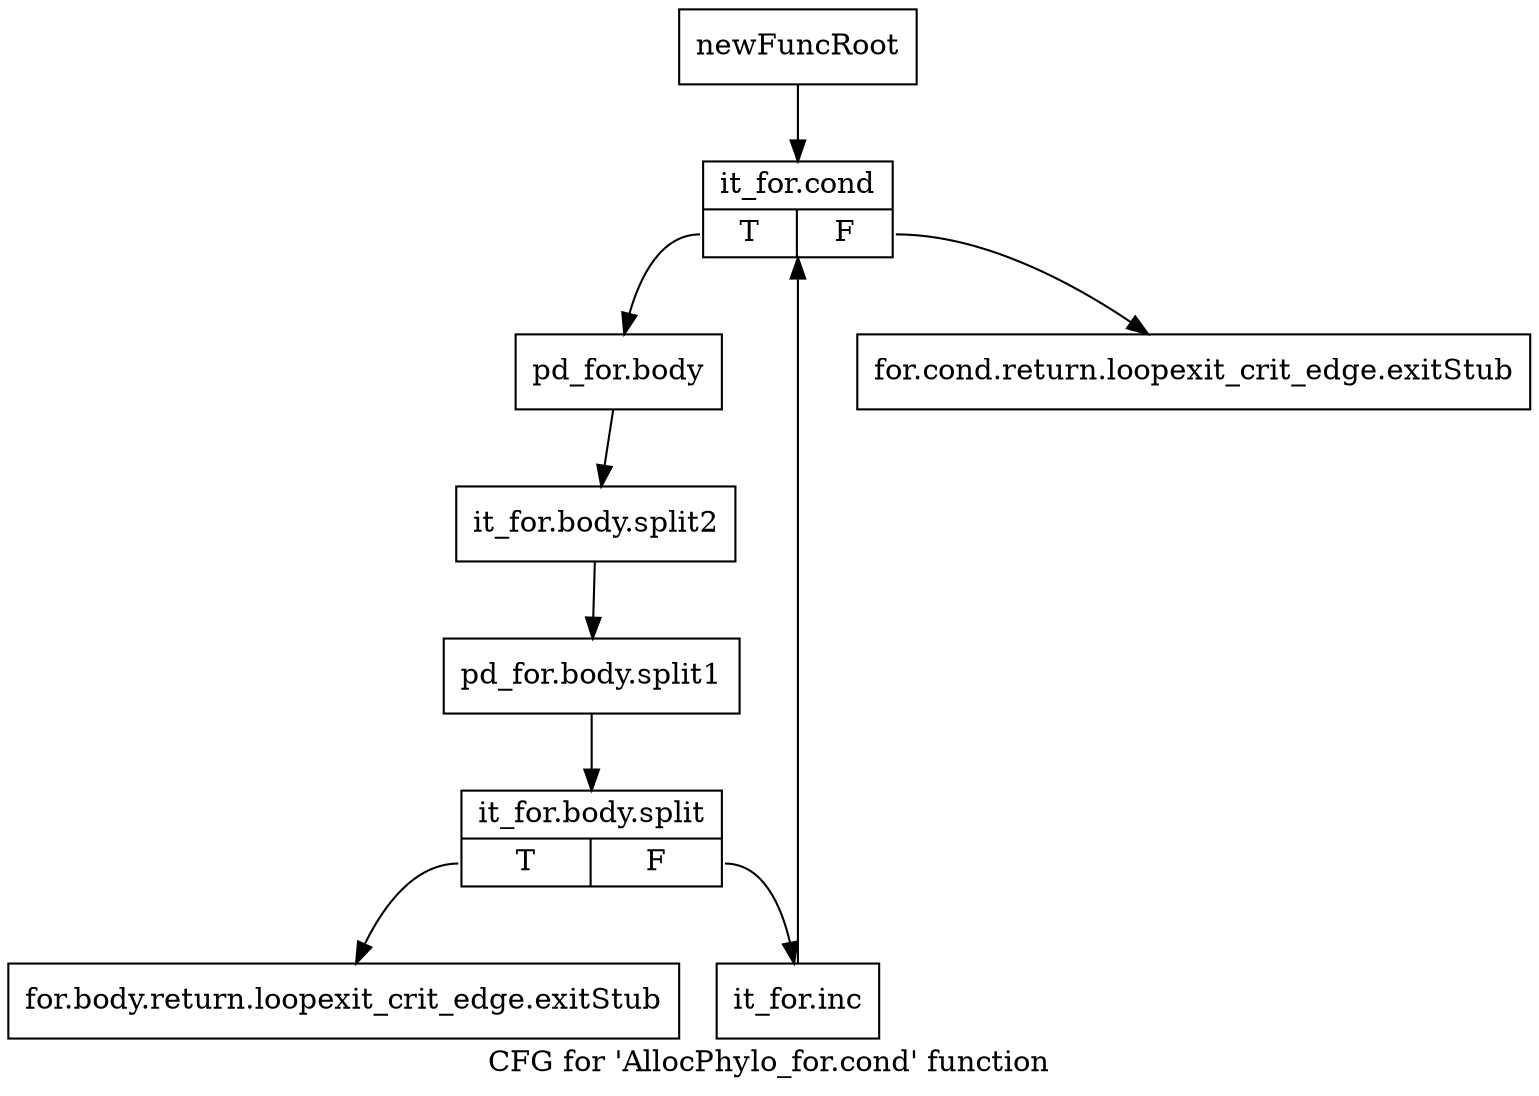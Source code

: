 digraph "CFG for 'AllocPhylo_for.cond' function" {
	label="CFG for 'AllocPhylo_for.cond' function";

	Node0x32fd8e0 [shape=record,label="{newFuncRoot}"];
	Node0x32fd8e0 -> Node0x32fde30;
	Node0x32fd930 [shape=record,label="{for.cond.return.loopexit_crit_edge.exitStub}"];
	Node0x32fd980 [shape=record,label="{for.body.return.loopexit_crit_edge.exitStub}"];
	Node0x32fde30 [shape=record,label="{it_for.cond|{<s0>T|<s1>F}}"];
	Node0x32fde30:s0 -> Node0x32fde80;
	Node0x32fde30:s1 -> Node0x32fd930;
	Node0x32fde80 [shape=record,label="{pd_for.body}"];
	Node0x32fde80 -> Node0x393c710;
	Node0x393c710 [shape=record,label="{it_for.body.split2}"];
	Node0x393c710 -> Node0x3943670;
	Node0x3943670 [shape=record,label="{pd_for.body.split1}"];
	Node0x3943670 -> Node0x3943740;
	Node0x3943740 [shape=record,label="{it_for.body.split|{<s0>T|<s1>F}}"];
	Node0x3943740:s0 -> Node0x32fd980;
	Node0x3943740:s1 -> Node0x32fded0;
	Node0x32fded0 [shape=record,label="{it_for.inc}"];
	Node0x32fded0 -> Node0x32fde30;
}

